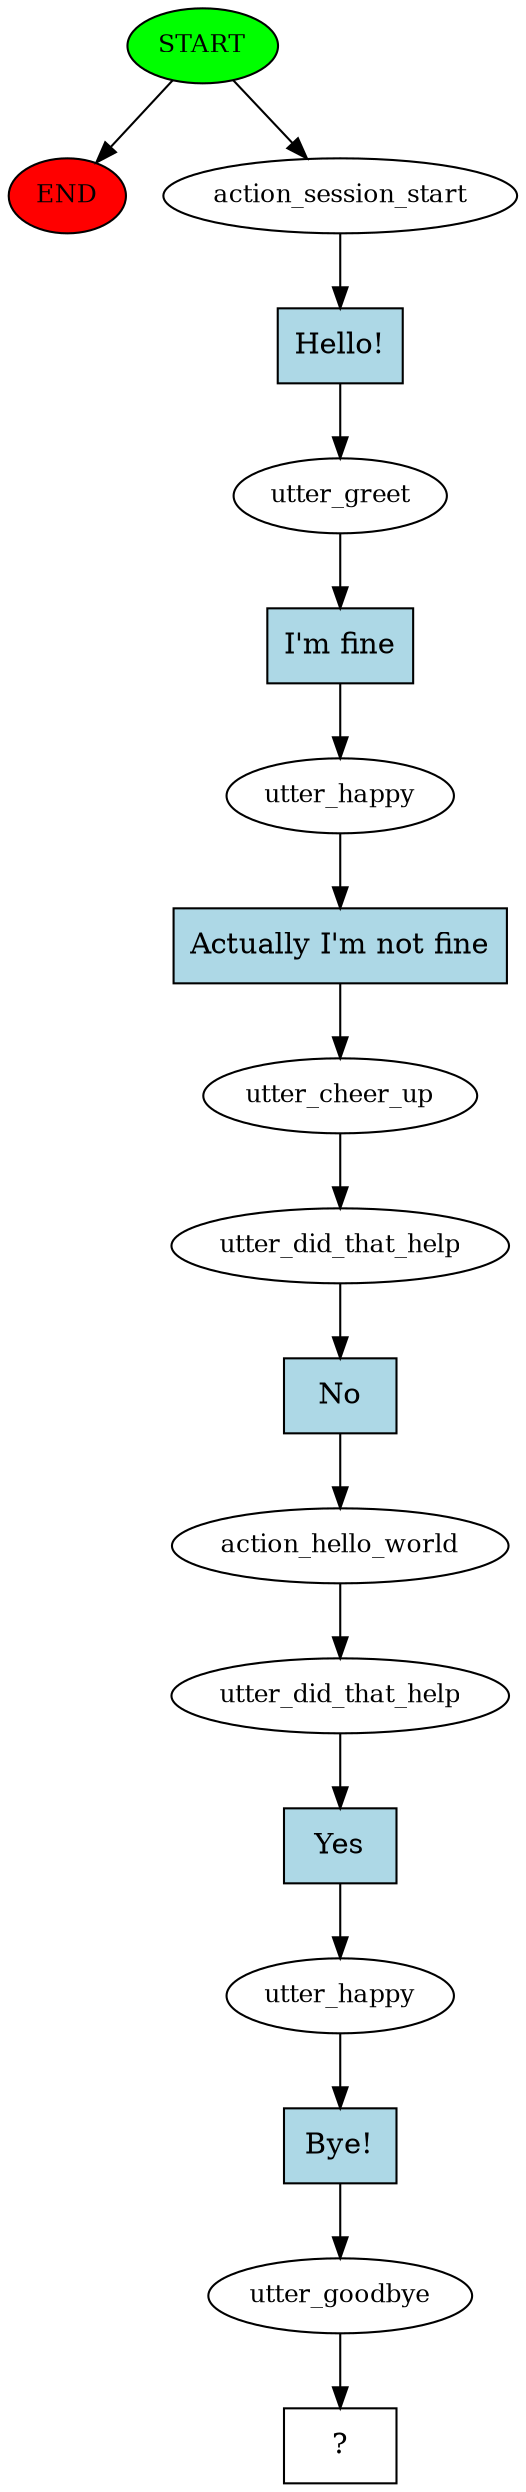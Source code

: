 digraph  {
0 [class="start active", fillcolor=green, fontsize=12, label=START, style=filled];
"-1" [class=end, fillcolor=red, fontsize=12, label=END, style=filled];
1 [class=active, fontsize=12, label=action_session_start];
2 [class=active, fontsize=12, label=utter_greet];
3 [class=active, fontsize=12, label=utter_happy];
4 [class=active, fontsize=12, label=utter_cheer_up];
5 [class=active, fontsize=12, label=utter_did_that_help];
6 [class=active, fontsize=12, label=action_hello_world];
7 [class=active, fontsize=12, label=utter_did_that_help];
8 [class=active, fontsize=12, label=utter_happy];
9 [class=active, fontsize=12, label=utter_goodbye];
10 [class="intent dashed active", label="  ?  ", shape=rect];
11 [class="intent active", fillcolor=lightblue, label="Hello!", shape=rect, style=filled];
12 [class="intent active", fillcolor=lightblue, label="I'm fine", shape=rect, style=filled];
13 [class="intent active", fillcolor=lightblue, label="Actually I'm not fine", shape=rect, style=filled];
14 [class="intent active", fillcolor=lightblue, label=No, shape=rect, style=filled];
15 [class="intent active", fillcolor=lightblue, label=Yes, shape=rect, style=filled];
16 [class="intent active", fillcolor=lightblue, label="Bye!", shape=rect, style=filled];
0 -> "-1"  [class="", key=NONE, label=""];
0 -> 1  [class=active, key=NONE, label=""];
1 -> 11  [class=active, key=0];
2 -> 12  [class=active, key=0];
3 -> 13  [class=active, key=0];
4 -> 5  [class=active, key=NONE, label=""];
5 -> 14  [class=active, key=0];
6 -> 7  [class=active, key=NONE, label=""];
7 -> 15  [class=active, key=0];
8 -> 16  [class=active, key=0];
9 -> 10  [class=active, key=NONE, label=""];
11 -> 2  [class=active, key=0];
12 -> 3  [class=active, key=0];
13 -> 4  [class=active, key=0];
14 -> 6  [class=active, key=0];
15 -> 8  [class=active, key=0];
16 -> 9  [class=active, key=0];
}
